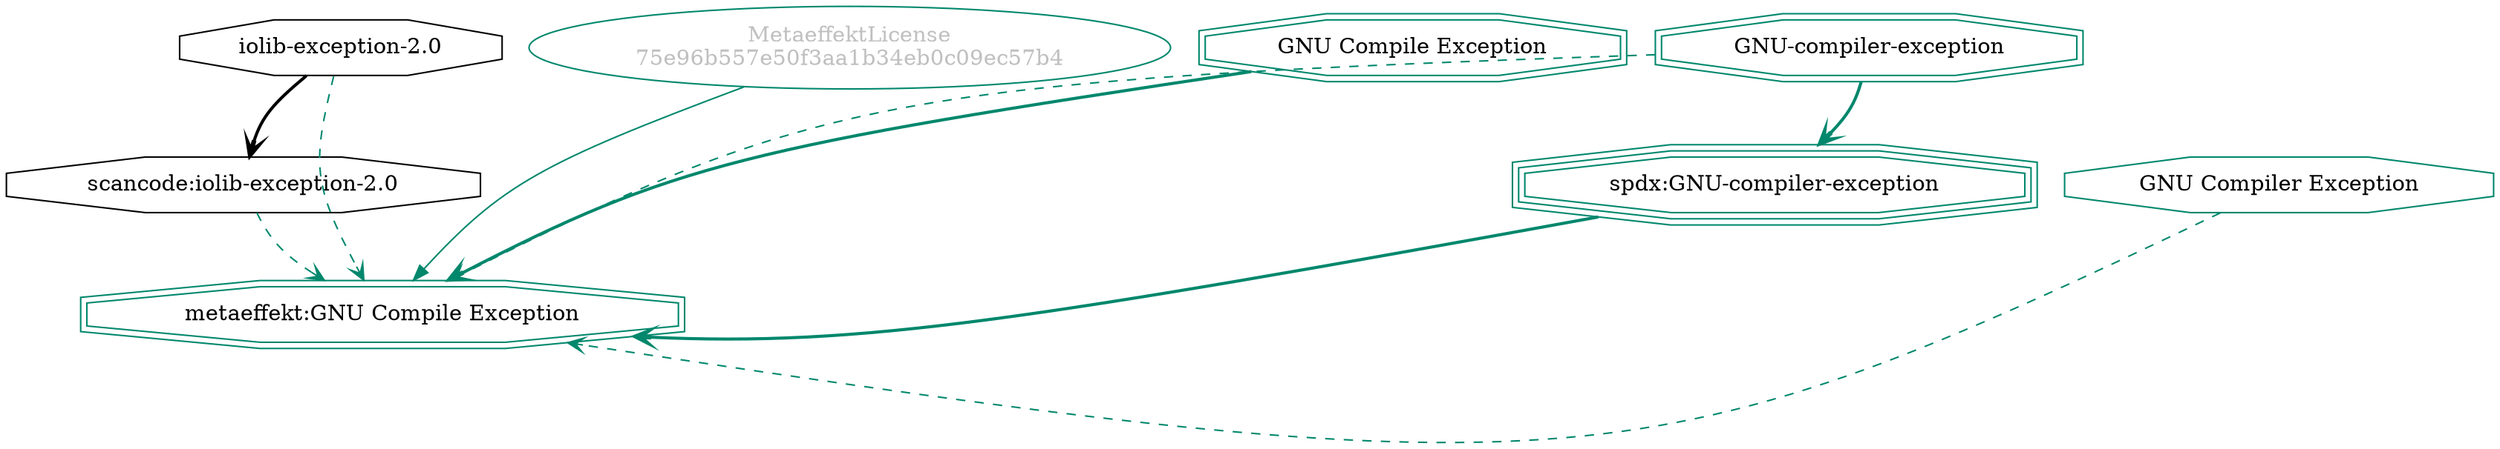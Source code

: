 strict digraph {
    node [shape=box];
    graph [splines=curved];
    17657 [label="scancode:iolib-exception-2.0"
          ,shape=octagon];
    17658 [label="iolib-exception-2.0"
          ,shape=octagon];
    43033 [label="MetaeffektLicense\n75e96b557e50f3aa1b34eb0c09ec57b4"
          ,fontcolor=gray
          ,color="#00876c"
          ,fillcolor="beige;1"
          ,shape=ellipse];
    43034 [label="metaeffekt:GNU Compile Exception"
          ,color="#00876c"
          ,shape=doubleoctagon];
    43035 [label="GNU Compile Exception"
          ,color="#00876c"
          ,shape=doubleoctagon];
    43036 [label="spdx:GNU-compiler-exception"
          ,color="#00876c"
          ,shape=tripleoctagon];
    43037 [label="GNU-compiler-exception"
          ,color="#00876c"
          ,shape=doubleoctagon];
    43038 [label="GNU Compiler Exception"
          ,color="#00876c"
          ,shape=octagon];
    17657 -> 43034 [style=dashed
                   ,arrowhead=vee
                   ,weight=0.5
                   ,color="#00876c"];
    17658 -> 17657 [style=bold
                   ,arrowhead=vee
                   ,weight=0.7];
    17658 -> 43034 [style=dashed
                   ,arrowhead=vee
                   ,weight=0.5
                   ,color="#00876c"];
    43033 -> 43034 [weight=0.5
                   ,color="#00876c"];
    43035 -> 43034 [style=bold
                   ,arrowhead=vee
                   ,weight=0.7
                   ,color="#00876c"];
    43035 -> 43034 [style=bold
                   ,arrowhead=vee
                   ,weight=0.7
                   ,color="#00876c"];
    43036 -> 43034 [style=bold
                   ,arrowhead=vee
                   ,weight=0.7
                   ,color="#00876c"];
    43037 -> 43034 [style=dashed
                   ,arrowhead=vee
                   ,weight=0.5
                   ,color="#00876c"];
    43037 -> 43036 [style=bold
                   ,arrowhead=vee
                   ,weight=0.7
                   ,color="#00876c"];
    43038 -> 43034 [style=dashed
                   ,arrowhead=vee
                   ,weight=0.5
                   ,color="#00876c"];
}
